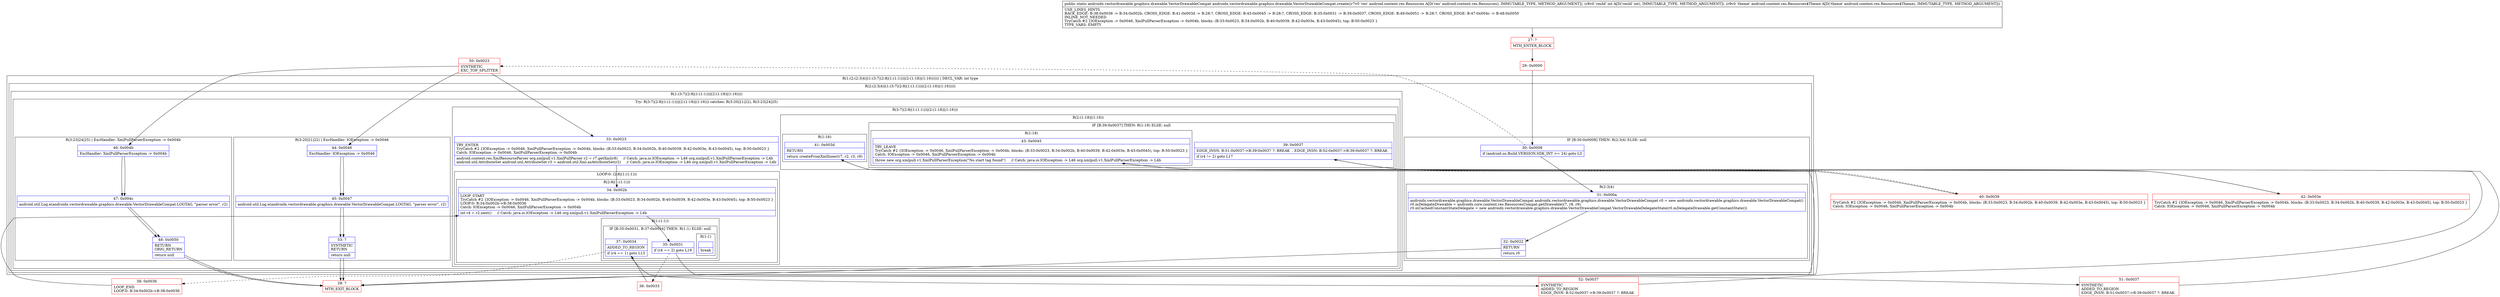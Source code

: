 digraph "CFG forandroidx.vectordrawable.graphics.drawable.VectorDrawableCompat.create(Landroid\/content\/res\/Resources;ILandroid\/content\/res\/Resources$Theme;)Landroidx\/vectordrawable\/graphics\/drawable\/VectorDrawableCompat;" {
subgraph cluster_Region_1068260262 {
label = "R(1:(2:(2:3|4)|(1:(3:7|(2:8|(1:(1:1)))|(2:(1:18)|(1:16)))))) | DECL_VAR: int type\l";
node [shape=record,color=blue];
subgraph cluster_Region_1469690707 {
label = "R(2:(2:3|4)|(1:(3:7|(2:8|(1:(1:1)))|(2:(1:18)|(1:16)))))";
node [shape=record,color=blue];
subgraph cluster_IfRegion_401153432 {
label = "IF [B:30:0x0008] THEN: R(2:3|4) ELSE: null";
node [shape=record,color=blue];
Node_30 [shape=record,label="{30\:\ 0x0008|if (android.os.Build.VERSION.SDK_INT \>= 24) goto L3\l}"];
subgraph cluster_Region_19451857 {
label = "R(2:3|4)";
node [shape=record,color=blue];
Node_31 [shape=record,label="{31\:\ 0x000a|androidx.vectordrawable.graphics.drawable.VectorDrawableCompat androidx.vectordrawable.graphics.drawable.VectorDrawableCompat r0 = new androidx.vectordrawable.graphics.drawable.VectorDrawableCompat()\lr0.mDelegateDrawable = androidx.core.content.res.ResourcesCompat.getDrawable(r7, r8, r9)\lr0.mCachedConstantStateDelegate = new androidx.vectordrawable.graphics.drawable.VectorDrawableCompat.VectorDrawableDelegateState(r0.mDelegateDrawable.getConstantState())\l}"];
Node_32 [shape=record,label="{32\:\ 0x0022|RETURN\l|return r0\l}"];
}
}
subgraph cluster_Region_2105544307 {
label = "R(1:(3:7|(2:8|(1:(1:1)))|(2:(1:18)|(1:16))))";
node [shape=record,color=blue];
subgraph cluster_TryCatchRegion_548150030 {
label = "Try: R(3:7|(2:8|(1:(1:1)))|(2:(1:18)|(1:16))) catches: R(3:20|21|22), R(3:23|24|25)";
node [shape=record,color=blue];
subgraph cluster_Region_969877209 {
label = "R(3:7|(2:8|(1:(1:1)))|(2:(1:18)|(1:16)))";
node [shape=record,color=blue];
Node_33 [shape=record,label="{33\:\ 0x0023|TRY_ENTER\lTryCatch #2 \{IOException \-\> 0x0046, XmlPullParserException \-\> 0x004b, blocks: (B:33:0x0023, B:34:0x002b, B:40:0x0039, B:42:0x003e, B:43:0x0045), top: B:50:0x0023 \}\lCatch: IOException \-\> 0x0046, XmlPullParserException \-\> 0x004b\l|android.content.res.XmlResourceParser org.xmlpull.v1.XmlPullParser r2 = r7.getXml(r8)     \/\/ Catch: java.io.IOException \-\> L46 org.xmlpull.v1.XmlPullParserException \-\> L4b\landroid.util.AttributeSet android.util.AttributeSet r3 = android.util.Xml.asAttributeSet(r2)     \/\/ Catch: java.io.IOException \-\> L46 org.xmlpull.v1.XmlPullParserException \-\> L4b\l}"];
subgraph cluster_LoopRegion_984954723 {
label = "LOOP:0: (2:8|(1:(1:1)))";
node [shape=record,color=blue];
subgraph cluster_Region_467780614 {
label = "R(2:8|(1:(1:1)))";
node [shape=record,color=blue];
Node_34 [shape=record,label="{34\:\ 0x002b|LOOP_START\lTryCatch #2 \{IOException \-\> 0x0046, XmlPullParserException \-\> 0x004b, blocks: (B:33:0x0023, B:34:0x002b, B:40:0x0039, B:42:0x003e, B:43:0x0045), top: B:50:0x0023 \}\lLOOP:0: B:34:0x002b\-\>B:38:0x0036\lCatch: IOException \-\> 0x0046, XmlPullParserException \-\> 0x004b\l|int r4 = r2.next()     \/\/ Catch: java.io.IOException \-\> L46 org.xmlpull.v1.XmlPullParserException \-\> L4b\l}"];
subgraph cluster_Region_1710221424 {
label = "R(1:(1:1))";
node [shape=record,color=blue];
subgraph cluster_IfRegion_1413870867 {
label = "IF [B:35:0x0031, B:37:0x0034] THEN: R(1:1) ELSE: null";
node [shape=record,color=blue];
Node_35 [shape=record,label="{35\:\ 0x0031|if (r4 == 2) goto L19\l}"];
Node_37 [shape=record,label="{37\:\ 0x0034|ADDED_TO_REGION\l|if (r4 == 1) goto L13\l}"];
subgraph cluster_Region_409043240 {
label = "R(1:1)";
node [shape=record,color=blue];
Node_InsnContainer_606151502 [shape=record,label="{|break\l}"];
}
}
}
}
}
subgraph cluster_Region_1482005825 {
label = "R(2:(1:18)|(1:16))";
node [shape=record,color=blue];
subgraph cluster_IfRegion_343734444 {
label = "IF [B:39:0x0037] THEN: R(1:18) ELSE: null";
node [shape=record,color=blue];
Node_39 [shape=record,label="{39\:\ 0x0037|EDGE_INSN: B:51:0x0037\-\>B:39:0x0037 ?: BREAK  , EDGE_INSN: B:52:0x0037\-\>B:39:0x0037 ?: BREAK  \l|if (r4 != 2) goto L17\l}"];
subgraph cluster_Region_1271445255 {
label = "R(1:18)";
node [shape=record,color=blue];
Node_43 [shape=record,label="{43\:\ 0x0045|TRY_LEAVE\lTryCatch #2 \{IOException \-\> 0x0046, XmlPullParserException \-\> 0x004b, blocks: (B:33:0x0023, B:34:0x002b, B:40:0x0039, B:42:0x003e, B:43:0x0045), top: B:50:0x0023 \}\lCatch: IOException \-\> 0x0046, XmlPullParserException \-\> 0x004b\l|throw new org.xmlpull.v1.XmlPullParserException(\"No start tag found\")     \/\/ Catch: java.io.IOException \-\> L46 org.xmlpull.v1.XmlPullParserException \-\> L4b\l}"];
}
}
subgraph cluster_Region_1852885068 {
label = "R(1:16)";
node [shape=record,color=blue];
Node_41 [shape=record,label="{41\:\ 0x003d|RETURN\l|return createFromXmlInner(r7, r2, r3, r9)\l}"];
}
}
}
subgraph cluster_Region_1367239270 {
label = "R(3:20|21|22) | ExcHandler: IOException \-\> 0x0046\l";
node [shape=record,color=blue];
Node_44 [shape=record,label="{44\:\ 0x0046|ExcHandler: IOException \-\> 0x0046\l}"];
Node_45 [shape=record,label="{45\:\ 0x0047|android.util.Log.e(androidx.vectordrawable.graphics.drawable.VectorDrawableCompat.LOGTAG, \"parser error\", r2)\l}"];
Node_53 [shape=record,label="{53\:\ ?|SYNTHETIC\lRETURN\l|return null\l}"];
}
subgraph cluster_Region_1157814688 {
label = "R(3:23|24|25) | ExcHandler: XmlPullParserException \-\> 0x004b\l";
node [shape=record,color=blue];
Node_46 [shape=record,label="{46\:\ 0x004b|ExcHandler: XmlPullParserException \-\> 0x004b\l}"];
Node_47 [shape=record,label="{47\:\ 0x004c|android.util.Log.e(androidx.vectordrawable.graphics.drawable.VectorDrawableCompat.LOGTAG, \"parser error\", r2)\l}"];
Node_48 [shape=record,label="{48\:\ 0x0050|RETURN\lORIG_RETURN\l|return null\l}"];
}
}
}
}
}
subgraph cluster_Region_1157814688 {
label = "R(3:23|24|25) | ExcHandler: XmlPullParserException \-\> 0x004b\l";
node [shape=record,color=blue];
Node_46 [shape=record,label="{46\:\ 0x004b|ExcHandler: XmlPullParserException \-\> 0x004b\l}"];
Node_47 [shape=record,label="{47\:\ 0x004c|android.util.Log.e(androidx.vectordrawable.graphics.drawable.VectorDrawableCompat.LOGTAG, \"parser error\", r2)\l}"];
Node_48 [shape=record,label="{48\:\ 0x0050|RETURN\lORIG_RETURN\l|return null\l}"];
}
subgraph cluster_Region_1367239270 {
label = "R(3:20|21|22) | ExcHandler: IOException \-\> 0x0046\l";
node [shape=record,color=blue];
Node_44 [shape=record,label="{44\:\ 0x0046|ExcHandler: IOException \-\> 0x0046\l}"];
Node_45 [shape=record,label="{45\:\ 0x0047|android.util.Log.e(androidx.vectordrawable.graphics.drawable.VectorDrawableCompat.LOGTAG, \"parser error\", r2)\l}"];
Node_53 [shape=record,label="{53\:\ ?|SYNTHETIC\lRETURN\l|return null\l}"];
}
Node_27 [shape=record,color=red,label="{27\:\ ?|MTH_ENTER_BLOCK\l}"];
Node_29 [shape=record,color=red,label="{29\:\ 0x0000}"];
Node_28 [shape=record,color=red,label="{28\:\ ?|MTH_EXIT_BLOCK\l}"];
Node_50 [shape=record,color=red,label="{50\:\ 0x0023|SYNTHETIC\lEXC_TOP_SPLITTER\l}"];
Node_36 [shape=record,color=red,label="{36\:\ 0x0033}"];
Node_38 [shape=record,color=red,label="{38\:\ 0x0036|LOOP_END\lLOOP:0: B:34:0x002b\-\>B:38:0x0036\l}"];
Node_52 [shape=record,color=red,label="{52\:\ 0x0037|SYNTHETIC\lADDED_TO_REGION\lEDGE_INSN: B:52:0x0037\-\>B:39:0x0037 ?: BREAK  \l}"];
Node_40 [shape=record,color=red,label="{40\:\ 0x0039|TryCatch #2 \{IOException \-\> 0x0046, XmlPullParserException \-\> 0x004b, blocks: (B:33:0x0023, B:34:0x002b, B:40:0x0039, B:42:0x003e, B:43:0x0045), top: B:50:0x0023 \}\lCatch: IOException \-\> 0x0046, XmlPullParserException \-\> 0x004b\l}"];
Node_42 [shape=record,color=red,label="{42\:\ 0x003e|TryCatch #2 \{IOException \-\> 0x0046, XmlPullParserException \-\> 0x004b, blocks: (B:33:0x0023, B:34:0x002b, B:40:0x0039, B:42:0x003e, B:43:0x0045), top: B:50:0x0023 \}\lCatch: IOException \-\> 0x0046, XmlPullParserException \-\> 0x004b\l}"];
Node_51 [shape=record,color=red,label="{51\:\ 0x0037|SYNTHETIC\lADDED_TO_REGION\lEDGE_INSN: B:51:0x0037\-\>B:39:0x0037 ?: BREAK  \l}"];
MethodNode[shape=record,label="{public static androidx.vectordrawable.graphics.drawable.VectorDrawableCompat androidx.vectordrawable.graphics.drawable.VectorDrawableCompat.create((r7v0 'res' android.content.res.Resources A[D('res' android.content.res.Resources), IMMUTABLE_TYPE, METHOD_ARGUMENT]), (r8v0 'resId' int A[D('resId' int), IMMUTABLE_TYPE, METHOD_ARGUMENT]), (r9v0 'theme' android.content.res.Resources$Theme A[D('theme' android.content.res.Resources$Theme), IMMUTABLE_TYPE, METHOD_ARGUMENT]))  | USE_LINES_HINTS\lBACK_EDGE: B:38:0x0036 \-\> B:34:0x002b, CROSS_EDGE: B:41:0x003d \-\> B:28:?, CROSS_EDGE: B:43:0x0045 \-\> B:28:?, CROSS_EDGE: B:35:0x0031 \-\> B:39:0x0037, CROSS_EDGE: B:49:0x0051 \-\> B:28:?, CROSS_EDGE: B:47:0x004c \-\> B:48:0x0050\lINLINE_NOT_NEEDED\lTryCatch #2 \{IOException \-\> 0x0046, XmlPullParserException \-\> 0x004b, blocks: (B:33:0x0023, B:34:0x002b, B:40:0x0039, B:42:0x003e, B:43:0x0045), top: B:50:0x0023 \}\lTYPE_VARS: EMPTY\l}"];
MethodNode -> Node_27;Node_30 -> Node_31;
Node_30 -> Node_50[style=dashed];
Node_31 -> Node_32;
Node_32 -> Node_28;
Node_33 -> Node_34;
Node_34 -> Node_35;
Node_35 -> Node_36[style=dashed];
Node_35 -> Node_51;
Node_37 -> Node_38[style=dashed];
Node_37 -> Node_52;
Node_39 -> Node_40[style=dashed];
Node_39 -> Node_42;
Node_43 -> Node_28;
Node_41 -> Node_28;
Node_44 -> Node_45;
Node_45 -> Node_53;
Node_53 -> Node_28;
Node_46 -> Node_47;
Node_47 -> Node_48;
Node_48 -> Node_28;
Node_46 -> Node_47;
Node_47 -> Node_48;
Node_48 -> Node_28;
Node_44 -> Node_45;
Node_45 -> Node_53;
Node_53 -> Node_28;
Node_27 -> Node_29;
Node_29 -> Node_30;
Node_50 -> Node_33;
Node_50 -> Node_44;
Node_50 -> Node_46;
Node_36 -> Node_37;
Node_38 -> Node_34;
Node_52 -> Node_39;
Node_40 -> Node_41;
Node_42 -> Node_43;
Node_51 -> Node_39;
}

